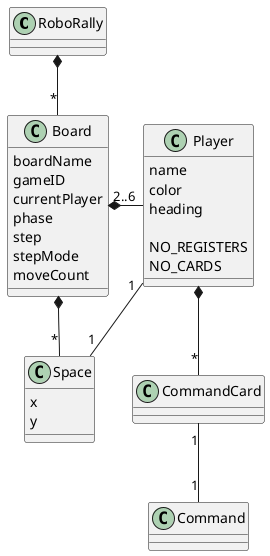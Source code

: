 @startuml
'https://plantuml.com/class-diagram

class RoboRally {
}

class Board {
    boardName
    gameID
    currentPlayer
    phase
    step
    stepMode
    moveCount
}

class Player {
    name
    color
    heading

    NO_REGISTERS
    NO_CARDS
}

class Space {
    x
    y
}

class CommandCard {

}

class Command {
}

RoboRally *-- "*" Board
Board *--r "2..6" Player
Board *-- "*" Space
Player *-- "*" CommandCard
CommandCard "1" -- "1" Command
Player "1" -- "1" Space
@enduml